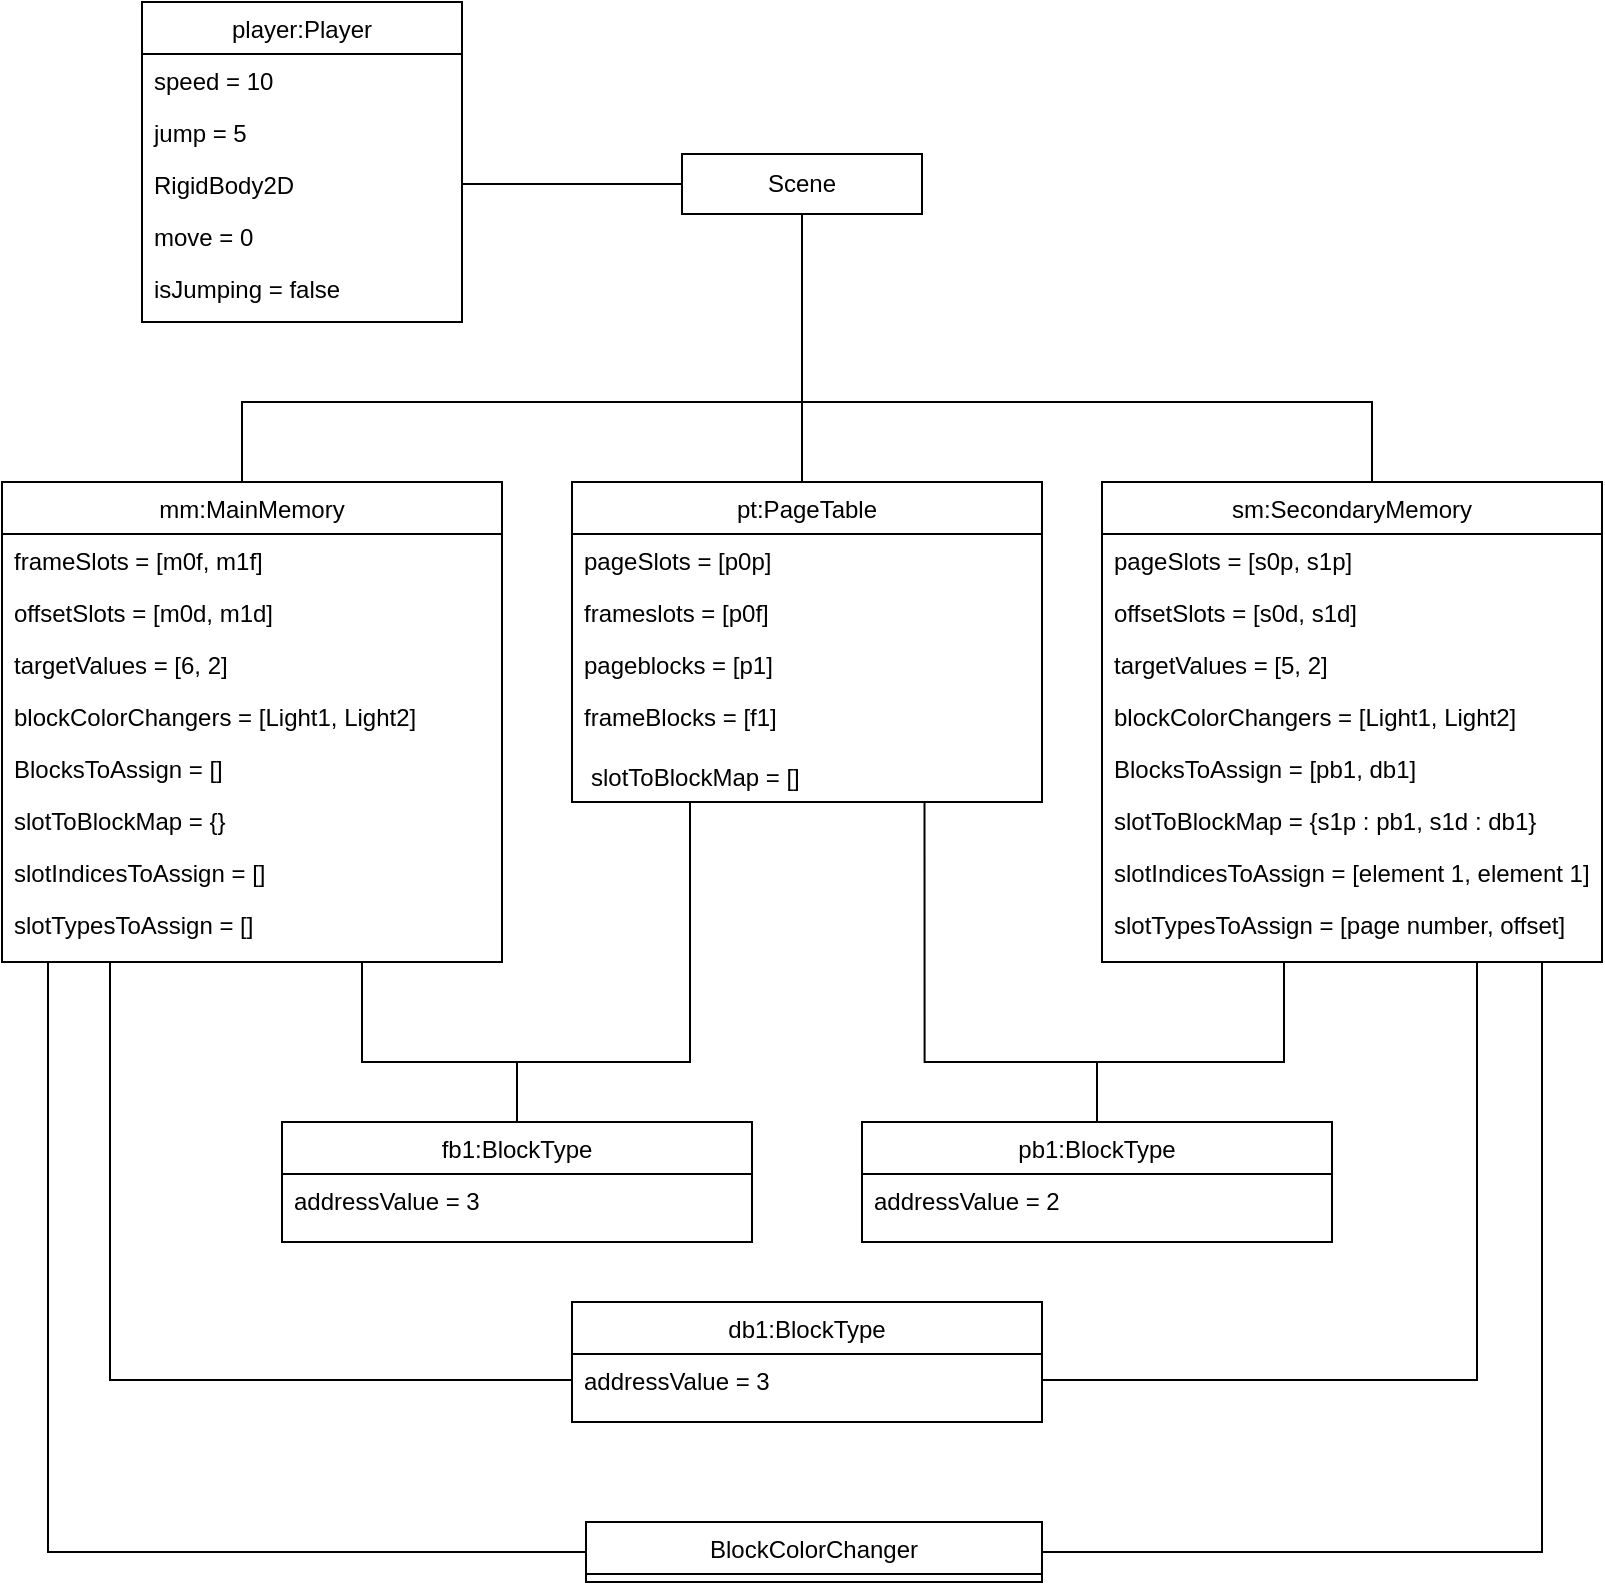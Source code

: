 <mxfile version="26.2.5">
  <diagram id="XDU4UbdjK_8y-OHAIS_u" name="Page-1">
    <mxGraphModel dx="1160" dy="624" grid="1" gridSize="10" guides="1" tooltips="1" connect="1" arrows="1" fold="1" page="1" pageScale="1" pageWidth="850" pageHeight="1100" math="0" shadow="0">
      <root>
        <mxCell id="0" />
        <mxCell id="1" parent="0" />
        <mxCell id="SLdXMpWC4aIWYxyRFHL2-1" value="player:Player" style="swimlane;fontStyle=0;align=center;verticalAlign=top;childLayout=stackLayout;horizontal=1;startSize=26;horizontalStack=0;resizeParent=1;resizeLast=0;collapsible=1;marginBottom=0;rounded=0;shadow=0;strokeWidth=1;" parent="1" vertex="1">
          <mxGeometry x="110" y="40" width="160" height="160" as="geometry">
            <mxRectangle x="230" y="140" width="160" height="26" as="alternateBounds" />
          </mxGeometry>
        </mxCell>
        <mxCell id="SLdXMpWC4aIWYxyRFHL2-2" value="speed = 10" style="text;align=left;verticalAlign=top;spacingLeft=4;spacingRight=4;overflow=hidden;rotatable=0;points=[[0,0.5],[1,0.5]];portConstraint=eastwest;" parent="SLdXMpWC4aIWYxyRFHL2-1" vertex="1">
          <mxGeometry y="26" width="160" height="26" as="geometry" />
        </mxCell>
        <mxCell id="SLdXMpWC4aIWYxyRFHL2-3" value="jump = 5" style="text;align=left;verticalAlign=top;spacingLeft=4;spacingRight=4;overflow=hidden;rotatable=0;points=[[0,0.5],[1,0.5]];portConstraint=eastwest;rounded=0;shadow=0;html=0;" parent="SLdXMpWC4aIWYxyRFHL2-1" vertex="1">
          <mxGeometry y="52" width="160" height="26" as="geometry" />
        </mxCell>
        <mxCell id="SLdXMpWC4aIWYxyRFHL2-4" value="RigidBody2D" style="text;align=left;verticalAlign=top;spacingLeft=4;spacingRight=4;overflow=hidden;rotatable=0;points=[[0,0.5],[1,0.5]];portConstraint=eastwest;rounded=0;shadow=0;html=0;" parent="SLdXMpWC4aIWYxyRFHL2-1" vertex="1">
          <mxGeometry y="78" width="160" height="26" as="geometry" />
        </mxCell>
        <mxCell id="SLdXMpWC4aIWYxyRFHL2-5" value="move = 0" style="text;align=left;verticalAlign=top;spacingLeft=4;spacingRight=4;overflow=hidden;rotatable=0;points=[[0,0.5],[1,0.5]];portConstraint=eastwest;" parent="SLdXMpWC4aIWYxyRFHL2-1" vertex="1">
          <mxGeometry y="104" width="160" height="26" as="geometry" />
        </mxCell>
        <mxCell id="SLdXMpWC4aIWYxyRFHL2-6" value="isJumping = false" style="text;align=left;verticalAlign=top;spacingLeft=4;spacingRight=4;overflow=hidden;rotatable=0;points=[[0,0.5],[1,0.5]];portConstraint=eastwest;rounded=0;shadow=0;html=0;" parent="SLdXMpWC4aIWYxyRFHL2-1" vertex="1">
          <mxGeometry y="130" width="160" height="26" as="geometry" />
        </mxCell>
        <mxCell id="SLdXMpWC4aIWYxyRFHL2-7" style="edgeStyle=orthogonalEdgeStyle;rounded=0;orthogonalLoop=1;jettySize=auto;html=1;entryX=0.5;entryY=0;entryDx=0;entryDy=0;fontSize=12;startSize=8;endSize=8;exitX=0.5;exitY=1;exitDx=0;exitDy=0;endArrow=none;endFill=0;" parent="1" source="SLdXMpWC4aIWYxyRFHL2-16" target="SLdXMpWC4aIWYxyRFHL2-8" edge="1">
          <mxGeometry relative="1" as="geometry">
            <mxPoint x="440.0" y="160" as="sourcePoint" />
            <Array as="points">
              <mxPoint x="440" y="280" />
            </Array>
          </mxGeometry>
        </mxCell>
        <mxCell id="SLdXMpWC4aIWYxyRFHL2-8" value="pt:PageTable" style="swimlane;fontStyle=0;align=center;verticalAlign=top;childLayout=stackLayout;horizontal=1;startSize=26;horizontalStack=0;resizeParent=1;resizeLast=0;collapsible=1;marginBottom=0;rounded=0;shadow=0;strokeWidth=1;" parent="1" vertex="1">
          <mxGeometry x="325" y="280" width="235" height="160" as="geometry">
            <mxRectangle x="230" y="140" width="160" height="26" as="alternateBounds" />
          </mxGeometry>
        </mxCell>
        <mxCell id="SLdXMpWC4aIWYxyRFHL2-10" value="pageSlots = [p0p]" style="text;align=left;verticalAlign=top;spacingLeft=4;spacingRight=4;overflow=hidden;rotatable=0;points=[[0,0.5],[1,0.5]];portConstraint=eastwest;" parent="SLdXMpWC4aIWYxyRFHL2-8" vertex="1">
          <mxGeometry y="26" width="235" height="26" as="geometry" />
        </mxCell>
        <mxCell id="SLdXMpWC4aIWYxyRFHL2-11" value="frameslots = [p0f]" style="text;align=left;verticalAlign=top;spacingLeft=4;spacingRight=4;overflow=hidden;rotatable=0;points=[[0,0.5],[1,0.5]];portConstraint=eastwest;rounded=0;shadow=0;html=0;" parent="SLdXMpWC4aIWYxyRFHL2-8" vertex="1">
          <mxGeometry y="52" width="235" height="26" as="geometry" />
        </mxCell>
        <mxCell id="SLdXMpWC4aIWYxyRFHL2-12" value="pageblocks = [p1]" style="text;align=left;verticalAlign=top;spacingLeft=4;spacingRight=4;overflow=hidden;rotatable=0;points=[[0,0.5],[1,0.5]];portConstraint=eastwest;rounded=0;shadow=0;html=0;" parent="SLdXMpWC4aIWYxyRFHL2-8" vertex="1">
          <mxGeometry y="78" width="235" height="26" as="geometry" />
        </mxCell>
        <mxCell id="SLdXMpWC4aIWYxyRFHL2-13" value="frameBlocks = [f1]" style="text;align=left;verticalAlign=top;spacingLeft=4;spacingRight=4;overflow=hidden;rotatable=0;points=[[0,0.5],[1,0.5]];portConstraint=eastwest;" parent="SLdXMpWC4aIWYxyRFHL2-8" vertex="1">
          <mxGeometry y="104" width="235" height="26" as="geometry" />
        </mxCell>
        <mxCell id="SLdXMpWC4aIWYxyRFHL2-15" style="edgeStyle=none;curved=1;rounded=0;orthogonalLoop=1;jettySize=auto;html=1;fontSize=12;startSize=8;endSize=8;endArrow=none;endFill=0;entryX=0;entryY=0.5;entryDx=0;entryDy=0;exitX=1;exitY=0.5;exitDx=0;exitDy=0;" parent="1" source="SLdXMpWC4aIWYxyRFHL2-4" target="SLdXMpWC4aIWYxyRFHL2-16" edge="1">
          <mxGeometry relative="1" as="geometry">
            <mxPoint x="230" y="140" as="sourcePoint" />
            <mxPoint x="320" y="130" as="targetPoint" />
          </mxGeometry>
        </mxCell>
        <mxCell id="SLdXMpWC4aIWYxyRFHL2-16" value="Scene" style="rounded=0;whiteSpace=wrap;html=1;" parent="1" vertex="1">
          <mxGeometry x="380" y="116" width="120" height="30" as="geometry" />
        </mxCell>
        <mxCell id="SLdXMpWC4aIWYxyRFHL2-17" style="edgeStyle=orthogonalEdgeStyle;rounded=0;orthogonalLoop=1;jettySize=auto;html=1;entryX=0.5;entryY=1;entryDx=0;entryDy=0;fontSize=12;startSize=8;endSize=8;endArrow=none;endFill=0;exitX=0.5;exitY=0;exitDx=0;exitDy=0;" parent="1" source="SLdXMpWC4aIWYxyRFHL2-29" target="SLdXMpWC4aIWYxyRFHL2-16" edge="1">
          <mxGeometry relative="1" as="geometry">
            <Array as="points">
              <mxPoint x="725" y="240" />
              <mxPoint x="440" y="240" />
            </Array>
            <mxPoint x="540" y="280" as="sourcePoint" />
          </mxGeometry>
        </mxCell>
        <mxCell id="SLdXMpWC4aIWYxyRFHL2-18" style="edgeStyle=orthogonalEdgeStyle;rounded=0;orthogonalLoop=1;jettySize=auto;html=1;entryX=0.5;entryY=1;entryDx=0;entryDy=0;fontSize=12;startSize=8;endSize=8;endArrow=none;endFill=0;" parent="1" source="SLdXMpWC4aIWYxyRFHL2-19" target="SLdXMpWC4aIWYxyRFHL2-16" edge="1">
          <mxGeometry relative="1" as="geometry">
            <Array as="points">
              <mxPoint x="160" y="240" />
              <mxPoint x="440" y="240" />
            </Array>
          </mxGeometry>
        </mxCell>
        <mxCell id="SLdXMpWC4aIWYxyRFHL2-19" value="mm:MainMemory" style="swimlane;fontStyle=0;align=center;verticalAlign=top;childLayout=stackLayout;horizontal=1;startSize=26;horizontalStack=0;resizeParent=1;resizeLast=0;collapsible=1;marginBottom=0;rounded=0;shadow=0;strokeWidth=1;" parent="1" vertex="1">
          <mxGeometry x="40" y="280" width="250" height="240" as="geometry">
            <mxRectangle x="230" y="140" width="160" height="26" as="alternateBounds" />
          </mxGeometry>
        </mxCell>
        <mxCell id="SLdXMpWC4aIWYxyRFHL2-20" value="frameSlots = [m0f, m1f]" style="text;align=left;verticalAlign=top;spacingLeft=4;spacingRight=4;overflow=hidden;rotatable=0;points=[[0,0.5],[1,0.5]];portConstraint=eastwest;" parent="SLdXMpWC4aIWYxyRFHL2-19" vertex="1">
          <mxGeometry y="26" width="250" height="26" as="geometry" />
        </mxCell>
        <mxCell id="SLdXMpWC4aIWYxyRFHL2-21" value="offsetSlots = [m0d, m1d]" style="text;align=left;verticalAlign=top;spacingLeft=4;spacingRight=4;overflow=hidden;rotatable=0;points=[[0,0.5],[1,0.5]];portConstraint=eastwest;rounded=0;shadow=0;html=0;" parent="SLdXMpWC4aIWYxyRFHL2-19" vertex="1">
          <mxGeometry y="52" width="250" height="26" as="geometry" />
        </mxCell>
        <mxCell id="SLdXMpWC4aIWYxyRFHL2-27" value="targetValues = [6, 2]" style="text;align=left;verticalAlign=top;spacingLeft=4;spacingRight=4;overflow=hidden;rotatable=0;points=[[0,0.5],[1,0.5]];portConstraint=eastwest;rounded=0;shadow=0;html=0;" parent="SLdXMpWC4aIWYxyRFHL2-19" vertex="1">
          <mxGeometry y="78" width="250" height="26" as="geometry" />
        </mxCell>
        <mxCell id="SLdXMpWC4aIWYxyRFHL2-26" value="blockColorChangers = [Light1, Light2]" style="text;align=left;verticalAlign=top;spacingLeft=4;spacingRight=4;overflow=hidden;rotatable=0;points=[[0,0.5],[1,0.5]];portConstraint=eastwest;" parent="SLdXMpWC4aIWYxyRFHL2-19" vertex="1">
          <mxGeometry y="104" width="250" height="26" as="geometry" />
        </mxCell>
        <mxCell id="SLdXMpWC4aIWYxyRFHL2-23" value="BlocksToAssign = []" style="text;align=left;verticalAlign=top;spacingLeft=4;spacingRight=4;overflow=hidden;rotatable=0;points=[[0,0.5],[1,0.5]];portConstraint=eastwest;rounded=0;shadow=0;html=0;" parent="SLdXMpWC4aIWYxyRFHL2-19" vertex="1">
          <mxGeometry y="130" width="250" height="26" as="geometry" />
        </mxCell>
        <mxCell id="SLdXMpWC4aIWYxyRFHL2-22" value="slotToBlockMap = {}" style="text;align=left;verticalAlign=top;spacingLeft=4;spacingRight=4;overflow=hidden;rotatable=0;points=[[0,0.5],[1,0.5]];portConstraint=eastwest;rounded=0;shadow=0;html=0;" parent="SLdXMpWC4aIWYxyRFHL2-19" vertex="1">
          <mxGeometry y="156" width="250" height="26" as="geometry" />
        </mxCell>
        <mxCell id="SLdXMpWC4aIWYxyRFHL2-24" value="slotIndicesToAssign = []" style="text;align=left;verticalAlign=top;spacingLeft=4;spacingRight=4;overflow=hidden;rotatable=0;points=[[0,0.5],[1,0.5]];portConstraint=eastwest;rounded=0;shadow=0;html=0;" parent="SLdXMpWC4aIWYxyRFHL2-19" vertex="1">
          <mxGeometry y="182" width="250" height="26" as="geometry" />
        </mxCell>
        <mxCell id="SLdXMpWC4aIWYxyRFHL2-25" value="slotTypesToAssign = []" style="text;align=left;verticalAlign=top;spacingLeft=4;spacingRight=4;overflow=hidden;rotatable=0;points=[[0,0.5],[1,0.5]];portConstraint=eastwest;rounded=0;shadow=0;html=0;" parent="SLdXMpWC4aIWYxyRFHL2-19" vertex="1">
          <mxGeometry y="208" width="250" height="26" as="geometry" />
        </mxCell>
        <mxCell id="SLdXMpWC4aIWYxyRFHL2-29" value="sm:SecondaryMemory" style="swimlane;fontStyle=0;align=center;verticalAlign=top;childLayout=stackLayout;horizontal=1;startSize=26;horizontalStack=0;resizeParent=1;resizeLast=0;collapsible=1;marginBottom=0;rounded=0;shadow=0;strokeWidth=1;" parent="1" vertex="1">
          <mxGeometry x="590" y="280" width="250" height="240" as="geometry">
            <mxRectangle x="230" y="140" width="160" height="26" as="alternateBounds" />
          </mxGeometry>
        </mxCell>
        <mxCell id="SLdXMpWC4aIWYxyRFHL2-30" value="pageSlots = [s0p, s1p]" style="text;align=left;verticalAlign=top;spacingLeft=4;spacingRight=4;overflow=hidden;rotatable=0;points=[[0,0.5],[1,0.5]];portConstraint=eastwest;" parent="SLdXMpWC4aIWYxyRFHL2-29" vertex="1">
          <mxGeometry y="26" width="250" height="26" as="geometry" />
        </mxCell>
        <mxCell id="SLdXMpWC4aIWYxyRFHL2-31" value="offsetSlots = [s0d, s1d]" style="text;align=left;verticalAlign=top;spacingLeft=4;spacingRight=4;overflow=hidden;rotatable=0;points=[[0,0.5],[1,0.5]];portConstraint=eastwest;rounded=0;shadow=0;html=0;" parent="SLdXMpWC4aIWYxyRFHL2-29" vertex="1">
          <mxGeometry y="52" width="250" height="26" as="geometry" />
        </mxCell>
        <mxCell id="SLdXMpWC4aIWYxyRFHL2-37" value="targetValues = [5, 2]" style="text;align=left;verticalAlign=top;spacingLeft=4;spacingRight=4;overflow=hidden;rotatable=0;points=[[0,0.5],[1,0.5]];portConstraint=eastwest;rounded=0;shadow=0;html=0;" parent="SLdXMpWC4aIWYxyRFHL2-29" vertex="1">
          <mxGeometry y="78" width="250" height="26" as="geometry" />
        </mxCell>
        <mxCell id="SLdXMpWC4aIWYxyRFHL2-36" value="blockColorChangers = [Light1, Light2]" style="text;align=left;verticalAlign=top;spacingLeft=4;spacingRight=4;overflow=hidden;rotatable=0;points=[[0,0.5],[1,0.5]];portConstraint=eastwest;" parent="SLdXMpWC4aIWYxyRFHL2-29" vertex="1">
          <mxGeometry y="104" width="250" height="26" as="geometry" />
        </mxCell>
        <mxCell id="SLdXMpWC4aIWYxyRFHL2-33" value="BlocksToAssign = [pb1, db1]" style="text;align=left;verticalAlign=top;spacingLeft=4;spacingRight=4;overflow=hidden;rotatable=0;points=[[0,0.5],[1,0.5]];portConstraint=eastwest;rounded=0;shadow=0;html=0;" parent="SLdXMpWC4aIWYxyRFHL2-29" vertex="1">
          <mxGeometry y="130" width="250" height="26" as="geometry" />
        </mxCell>
        <mxCell id="SLdXMpWC4aIWYxyRFHL2-32" value="slotToBlockMap = {s1p : pb1, s1d : db1}" style="text;align=left;verticalAlign=top;spacingLeft=4;spacingRight=4;overflow=hidden;rotatable=0;points=[[0,0.5],[1,0.5]];portConstraint=eastwest;rounded=0;shadow=0;html=0;" parent="SLdXMpWC4aIWYxyRFHL2-29" vertex="1">
          <mxGeometry y="156" width="250" height="26" as="geometry" />
        </mxCell>
        <mxCell id="SLdXMpWC4aIWYxyRFHL2-34" value="slotIndicesToAssign = [element 1, element 1]" style="text;align=left;verticalAlign=top;spacingLeft=4;spacingRight=4;overflow=hidden;rotatable=0;points=[[0,0.5],[1,0.5]];portConstraint=eastwest;rounded=0;shadow=0;html=0;" parent="SLdXMpWC4aIWYxyRFHL2-29" vertex="1">
          <mxGeometry y="182" width="250" height="26" as="geometry" />
        </mxCell>
        <mxCell id="SLdXMpWC4aIWYxyRFHL2-35" value="slotTypesToAssign = [page number, offset]" style="text;align=left;verticalAlign=top;spacingLeft=4;spacingRight=4;overflow=hidden;rotatable=0;points=[[0,0.5],[1,0.5]];portConstraint=eastwest;rounded=0;shadow=0;html=0;" parent="SLdXMpWC4aIWYxyRFHL2-29" vertex="1">
          <mxGeometry y="208" width="250" height="26" as="geometry" />
        </mxCell>
        <mxCell id="SLdXMpWC4aIWYxyRFHL2-40" value="db1:BlockType" style="swimlane;fontStyle=0;align=center;verticalAlign=top;childLayout=stackLayout;horizontal=1;startSize=26;horizontalStack=0;resizeParent=1;resizeLast=0;collapsible=1;marginBottom=0;rounded=0;shadow=0;strokeWidth=1;" parent="1" vertex="1">
          <mxGeometry x="325" y="690" width="235" height="60" as="geometry">
            <mxRectangle x="230" y="140" width="160" height="26" as="alternateBounds" />
          </mxGeometry>
        </mxCell>
        <mxCell id="SLdXMpWC4aIWYxyRFHL2-41" value="addressValue = 3" style="text;align=left;verticalAlign=top;spacingLeft=4;spacingRight=4;overflow=hidden;rotatable=0;points=[[0,0.5],[1,0.5]];portConstraint=eastwest;" parent="SLdXMpWC4aIWYxyRFHL2-40" vertex="1">
          <mxGeometry y="26" width="235" height="26" as="geometry" />
        </mxCell>
        <mxCell id="SLdXMpWC4aIWYxyRFHL2-43" value="fb1:BlockType" style="swimlane;fontStyle=0;align=center;verticalAlign=top;childLayout=stackLayout;horizontal=1;startSize=26;horizontalStack=0;resizeParent=1;resizeLast=0;collapsible=1;marginBottom=0;rounded=0;shadow=0;strokeWidth=1;" parent="1" vertex="1">
          <mxGeometry x="180" y="600" width="235" height="60" as="geometry">
            <mxRectangle x="230" y="140" width="160" height="26" as="alternateBounds" />
          </mxGeometry>
        </mxCell>
        <mxCell id="SLdXMpWC4aIWYxyRFHL2-44" value="addressValue = 3" style="text;align=left;verticalAlign=top;spacingLeft=4;spacingRight=4;overflow=hidden;rotatable=0;points=[[0,0.5],[1,0.5]];portConstraint=eastwest;" parent="SLdXMpWC4aIWYxyRFHL2-43" vertex="1">
          <mxGeometry y="26" width="235" height="26" as="geometry" />
        </mxCell>
        <mxCell id="SLdXMpWC4aIWYxyRFHL2-45" style="edgeStyle=orthogonalEdgeStyle;rounded=0;orthogonalLoop=1;jettySize=auto;html=1;entryX=0.75;entryY=1;entryDx=0;entryDy=0;endArrow=none;startFill=0;" parent="1" source="SLdXMpWC4aIWYxyRFHL2-46" target="SLdXMpWC4aIWYxyRFHL2-8" edge="1">
          <mxGeometry relative="1" as="geometry">
            <Array as="points">
              <mxPoint x="588" y="570" />
              <mxPoint x="501" y="570" />
            </Array>
          </mxGeometry>
        </mxCell>
        <mxCell id="SLdXMpWC4aIWYxyRFHL2-46" value="pb1:BlockType" style="swimlane;fontStyle=0;align=center;verticalAlign=top;childLayout=stackLayout;horizontal=1;startSize=26;horizontalStack=0;resizeParent=1;resizeLast=0;collapsible=1;marginBottom=0;rounded=0;shadow=0;strokeWidth=1;" parent="1" vertex="1">
          <mxGeometry x="470" y="600" width="235" height="60" as="geometry">
            <mxRectangle x="230" y="140" width="160" height="26" as="alternateBounds" />
          </mxGeometry>
        </mxCell>
        <mxCell id="SLdXMpWC4aIWYxyRFHL2-47" value="addressValue = 2" style="text;align=left;verticalAlign=top;spacingLeft=4;spacingRight=4;overflow=hidden;rotatable=0;points=[[0,0.5],[1,0.5]];portConstraint=eastwest;" parent="SLdXMpWC4aIWYxyRFHL2-46" vertex="1">
          <mxGeometry y="26" width="235" height="26" as="geometry" />
        </mxCell>
        <mxCell id="SLdXMpWC4aIWYxyRFHL2-48" style="edgeStyle=orthogonalEdgeStyle;rounded=0;orthogonalLoop=1;jettySize=auto;html=1;endArrow=none;startFill=0;" parent="1" source="SLdXMpWC4aIWYxyRFHL2-41" edge="1">
          <mxGeometry relative="1" as="geometry">
            <mxPoint x="94" y="520" as="targetPoint" />
            <Array as="points">
              <mxPoint x="94" y="729" />
            </Array>
          </mxGeometry>
        </mxCell>
        <mxCell id="SLdXMpWC4aIWYxyRFHL2-49" style="edgeStyle=orthogonalEdgeStyle;rounded=0;orthogonalLoop=1;jettySize=auto;html=1;entryX=0.75;entryY=1;entryDx=0;entryDy=0;endArrow=none;startFill=0;" parent="1" source="SLdXMpWC4aIWYxyRFHL2-41" target="SLdXMpWC4aIWYxyRFHL2-29" edge="1">
          <mxGeometry relative="1" as="geometry">
            <mxPoint x="778.5" y="539.402" as="targetPoint" />
          </mxGeometry>
        </mxCell>
        <mxCell id="SLdXMpWC4aIWYxyRFHL2-50" style="edgeStyle=orthogonalEdgeStyle;rounded=0;orthogonalLoop=1;jettySize=auto;html=1;endArrow=none;startFill=0;" parent="1" source="SLdXMpWC4aIWYxyRFHL2-46" edge="1">
          <mxGeometry relative="1" as="geometry">
            <mxPoint x="680" y="520" as="targetPoint" />
            <Array as="points">
              <mxPoint x="588" y="570" />
              <mxPoint x="681" y="570" />
            </Array>
          </mxGeometry>
        </mxCell>
        <mxCell id="SLdXMpWC4aIWYxyRFHL2-51" style="edgeStyle=orthogonalEdgeStyle;rounded=0;orthogonalLoop=1;jettySize=auto;html=1;endArrow=none;startFill=0;" parent="1" source="SLdXMpWC4aIWYxyRFHL2-43" edge="1">
          <mxGeometry relative="1" as="geometry">
            <mxPoint x="219" y="520" as="targetPoint" />
            <Array as="points">
              <mxPoint x="298" y="570" />
              <mxPoint x="220" y="570" />
            </Array>
          </mxGeometry>
        </mxCell>
        <mxCell id="SLdXMpWC4aIWYxyRFHL2-52" value="BlockColorChanger" style="swimlane;fontStyle=0;align=center;verticalAlign=top;childLayout=stackLayout;horizontal=1;startSize=26;horizontalStack=0;resizeParent=1;resizeLast=0;collapsible=1;marginBottom=0;rounded=0;shadow=0;strokeWidth=1;" parent="1" vertex="1">
          <mxGeometry x="332" y="800" width="228" height="30" as="geometry">
            <mxRectangle x="230" y="140" width="160" height="26" as="alternateBounds" />
          </mxGeometry>
        </mxCell>
        <mxCell id="SLdXMpWC4aIWYxyRFHL2-53" style="edgeStyle=orthogonalEdgeStyle;rounded=0;orthogonalLoop=1;jettySize=auto;html=1;endArrow=none;startFill=0;" parent="1" source="SLdXMpWC4aIWYxyRFHL2-52" edge="1">
          <mxGeometry relative="1" as="geometry">
            <Array as="points">
              <mxPoint x="63" y="815" />
            </Array>
            <mxPoint x="63" y="520" as="targetPoint" />
          </mxGeometry>
        </mxCell>
        <mxCell id="SLdXMpWC4aIWYxyRFHL2-54" style="edgeStyle=orthogonalEdgeStyle;rounded=0;orthogonalLoop=1;jettySize=auto;html=1;endArrow=none;startFill=0;" parent="1" source="SLdXMpWC4aIWYxyRFHL2-52" edge="1">
          <mxGeometry relative="1" as="geometry">
            <mxPoint x="810" y="520" as="targetPoint" />
            <Array as="points">
              <mxPoint x="810" y="815" />
              <mxPoint x="810" y="541" />
            </Array>
          </mxGeometry>
        </mxCell>
        <mxCell id="IBWTg9Q2QHGnAC9N_C0A-1" value="" style="edgeStyle=orthogonalEdgeStyle;rounded=0;orthogonalLoop=1;jettySize=auto;html=1;entryX=0.25;entryY=1;entryDx=0;entryDy=0;endArrow=none;startFill=0;" edge="1" parent="1" source="SLdXMpWC4aIWYxyRFHL2-43" target="SLdXMpWC4aIWYxyRFHL2-9">
          <mxGeometry relative="1" as="geometry">
            <Array as="points">
              <mxPoint x="298" y="570" />
              <mxPoint x="384" y="570" />
            </Array>
            <mxPoint x="298" y="600" as="sourcePoint" />
            <mxPoint x="384" y="440" as="targetPoint" />
          </mxGeometry>
        </mxCell>
        <mxCell id="SLdXMpWC4aIWYxyRFHL2-9" value="slotToBlockMap = []" style="text;align=left;verticalAlign=top;spacingLeft=4;spacingRight=4;overflow=hidden;rotatable=0;points=[[0,0.5],[1,0.5]];portConstraint=eastwest;rounded=0;shadow=0;html=0;" parent="1" vertex="1">
          <mxGeometry x="328.5" y="414" width="235" height="26" as="geometry" />
        </mxCell>
      </root>
    </mxGraphModel>
  </diagram>
</mxfile>
